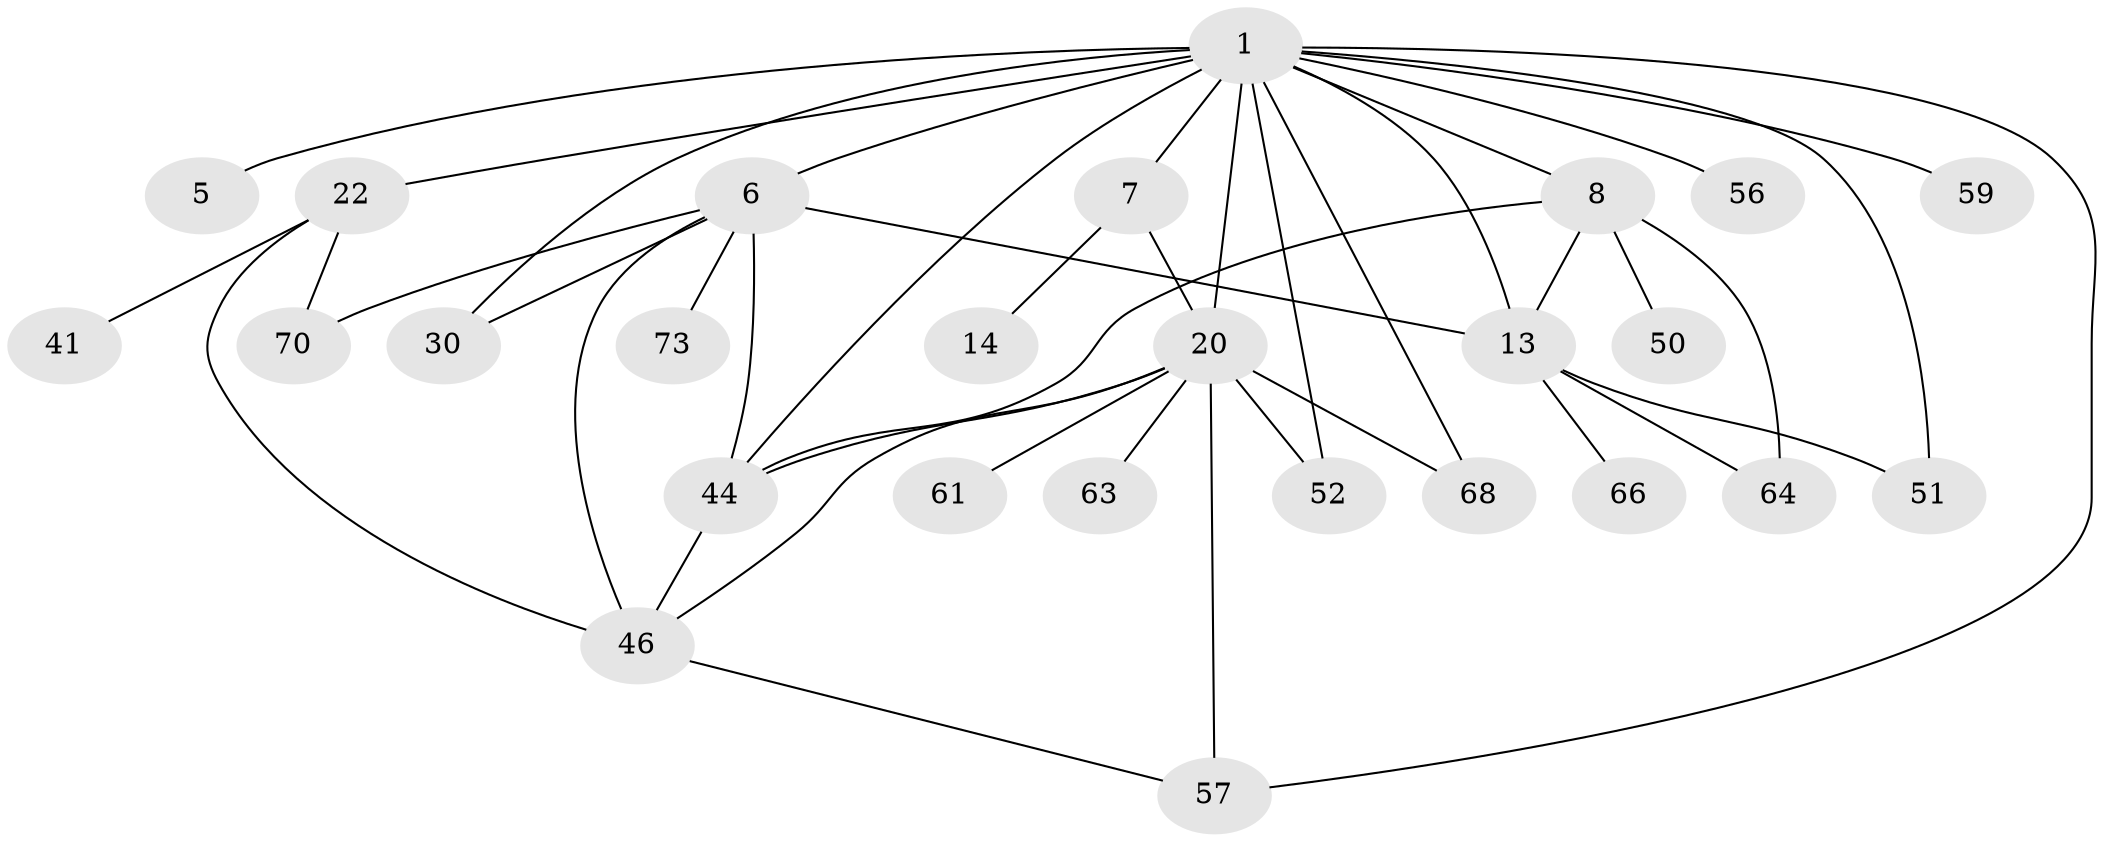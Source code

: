 // original degree distribution, {3: 0.2875, 6: 0.025, 8: 0.0125, 5: 0.0875, 2: 0.2625, 4: 0.125, 1: 0.1875, 7: 0.0125}
// Generated by graph-tools (version 1.1) at 2025/16/03/04/25 18:16:57]
// undirected, 26 vertices, 42 edges
graph export_dot {
graph [start="1"]
  node [color=gray90,style=filled];
  1 [super="+3+9+2"];
  5 [super="+21"];
  6 [super="+55+23"];
  7 [super="+10"];
  8 [super="+45+25+11+27"];
  13 [super="+40+15+38+18"];
  14;
  20 [super="+26+49+39"];
  22 [super="+32"];
  30;
  41;
  44 [super="+54"];
  46 [super="+47+74"];
  50;
  51;
  52;
  56;
  57;
  59;
  61;
  63;
  64;
  66 [super="+67"];
  68;
  70;
  73;
  1 -- 5;
  1 -- 6 [weight=3];
  1 -- 8 [weight=3];
  1 -- 13 [weight=2];
  1 -- 57;
  1 -- 59;
  1 -- 68;
  1 -- 7 [weight=2];
  1 -- 44 [weight=2];
  1 -- 51;
  1 -- 20 [weight=2];
  1 -- 52;
  1 -- 22 [weight=2];
  1 -- 56;
  1 -- 30;
  6 -- 70;
  6 -- 73;
  6 -- 44 [weight=3];
  6 -- 13;
  6 -- 46 [weight=2];
  6 -- 30;
  7 -- 20 [weight=2];
  7 -- 14;
  8 -- 13 [weight=2];
  8 -- 50;
  8 -- 64;
  8 -- 44;
  13 -- 64;
  13 -- 66;
  13 -- 51;
  20 -- 68;
  20 -- 46;
  20 -- 57;
  20 -- 52;
  20 -- 61;
  20 -- 63;
  20 -- 44;
  22 -- 46;
  22 -- 41;
  22 -- 70;
  44 -- 46;
  46 -- 57;
}
